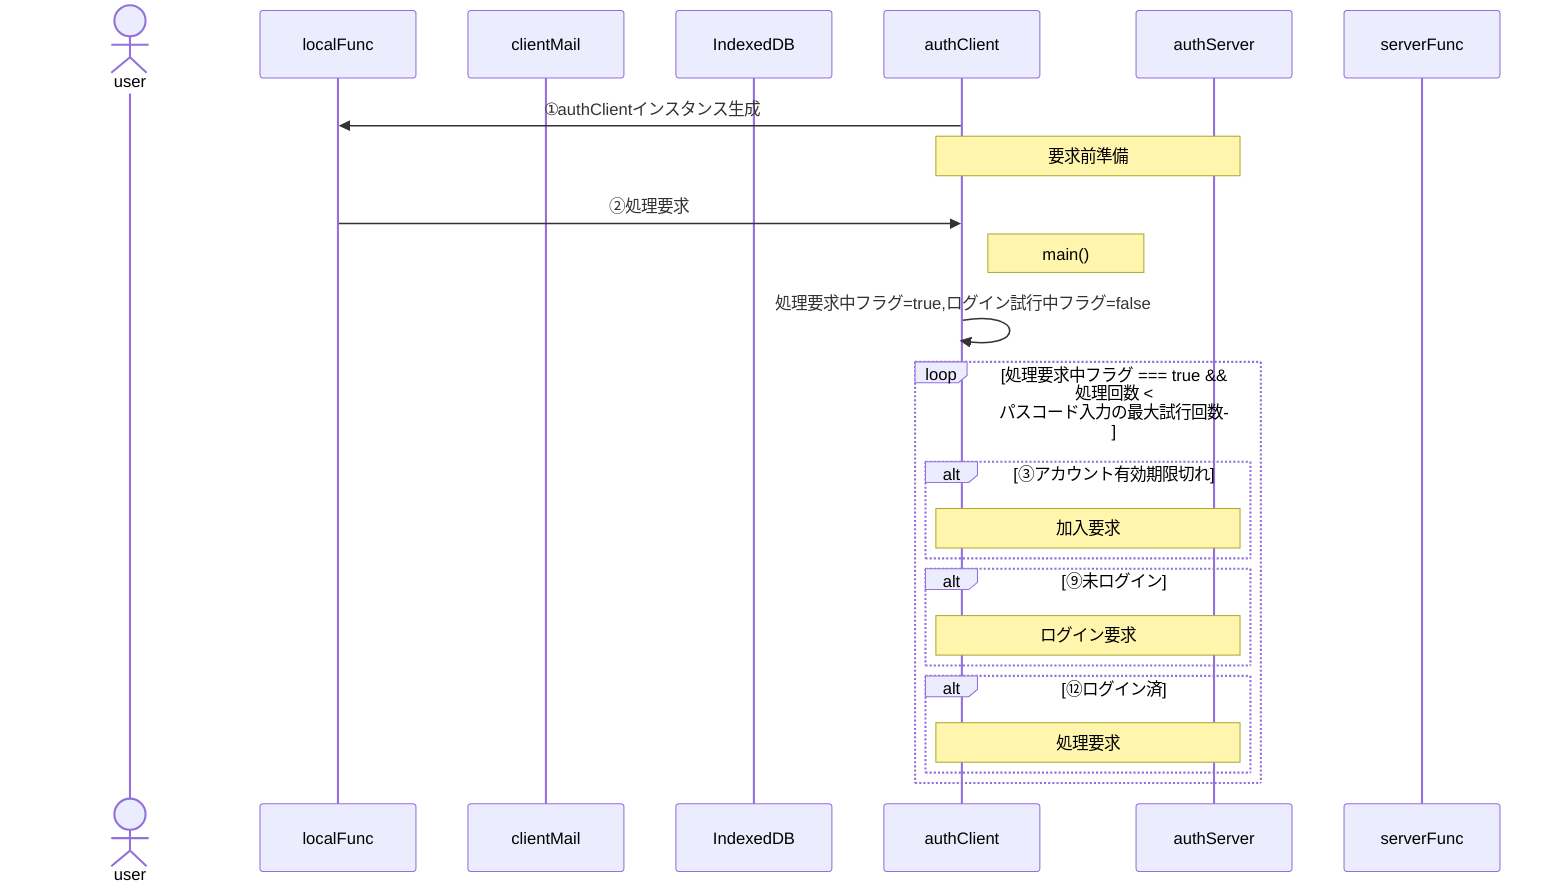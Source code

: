 sequenceDiagram
  actor user
  participant localFunc
  participant clientMail
  %%participant encryptRequest
  participant IndexedDB
  participant authClient
  participant authServer
  %%participant memberList
  %%participant decryptRequest
  participant serverFunc
  %%actor admin

  authClient->>localFunc: ①authClientインスタンス生成
  Note over authClient,authServer: 要求前準備
  localFunc->>authClient: ②処理要求
  Note right of authClient: main()

  authClient->>authClient: 処理要求中フラグ=true,ログイン試行中フラグ=false
  loop 処理要求中フラグ === true && 処理回数 < パスコード入力の最大試行回数

    alt ③アカウント有効期限切れ
      Note over authClient,authServer: 加入要求
    end

    alt ⑨未ログイン
      Note over authClient,authServer: ログイン要求
    end

    alt ⑫ログイン済
      Note over authClient,authServer: 処理要求
    end
  end